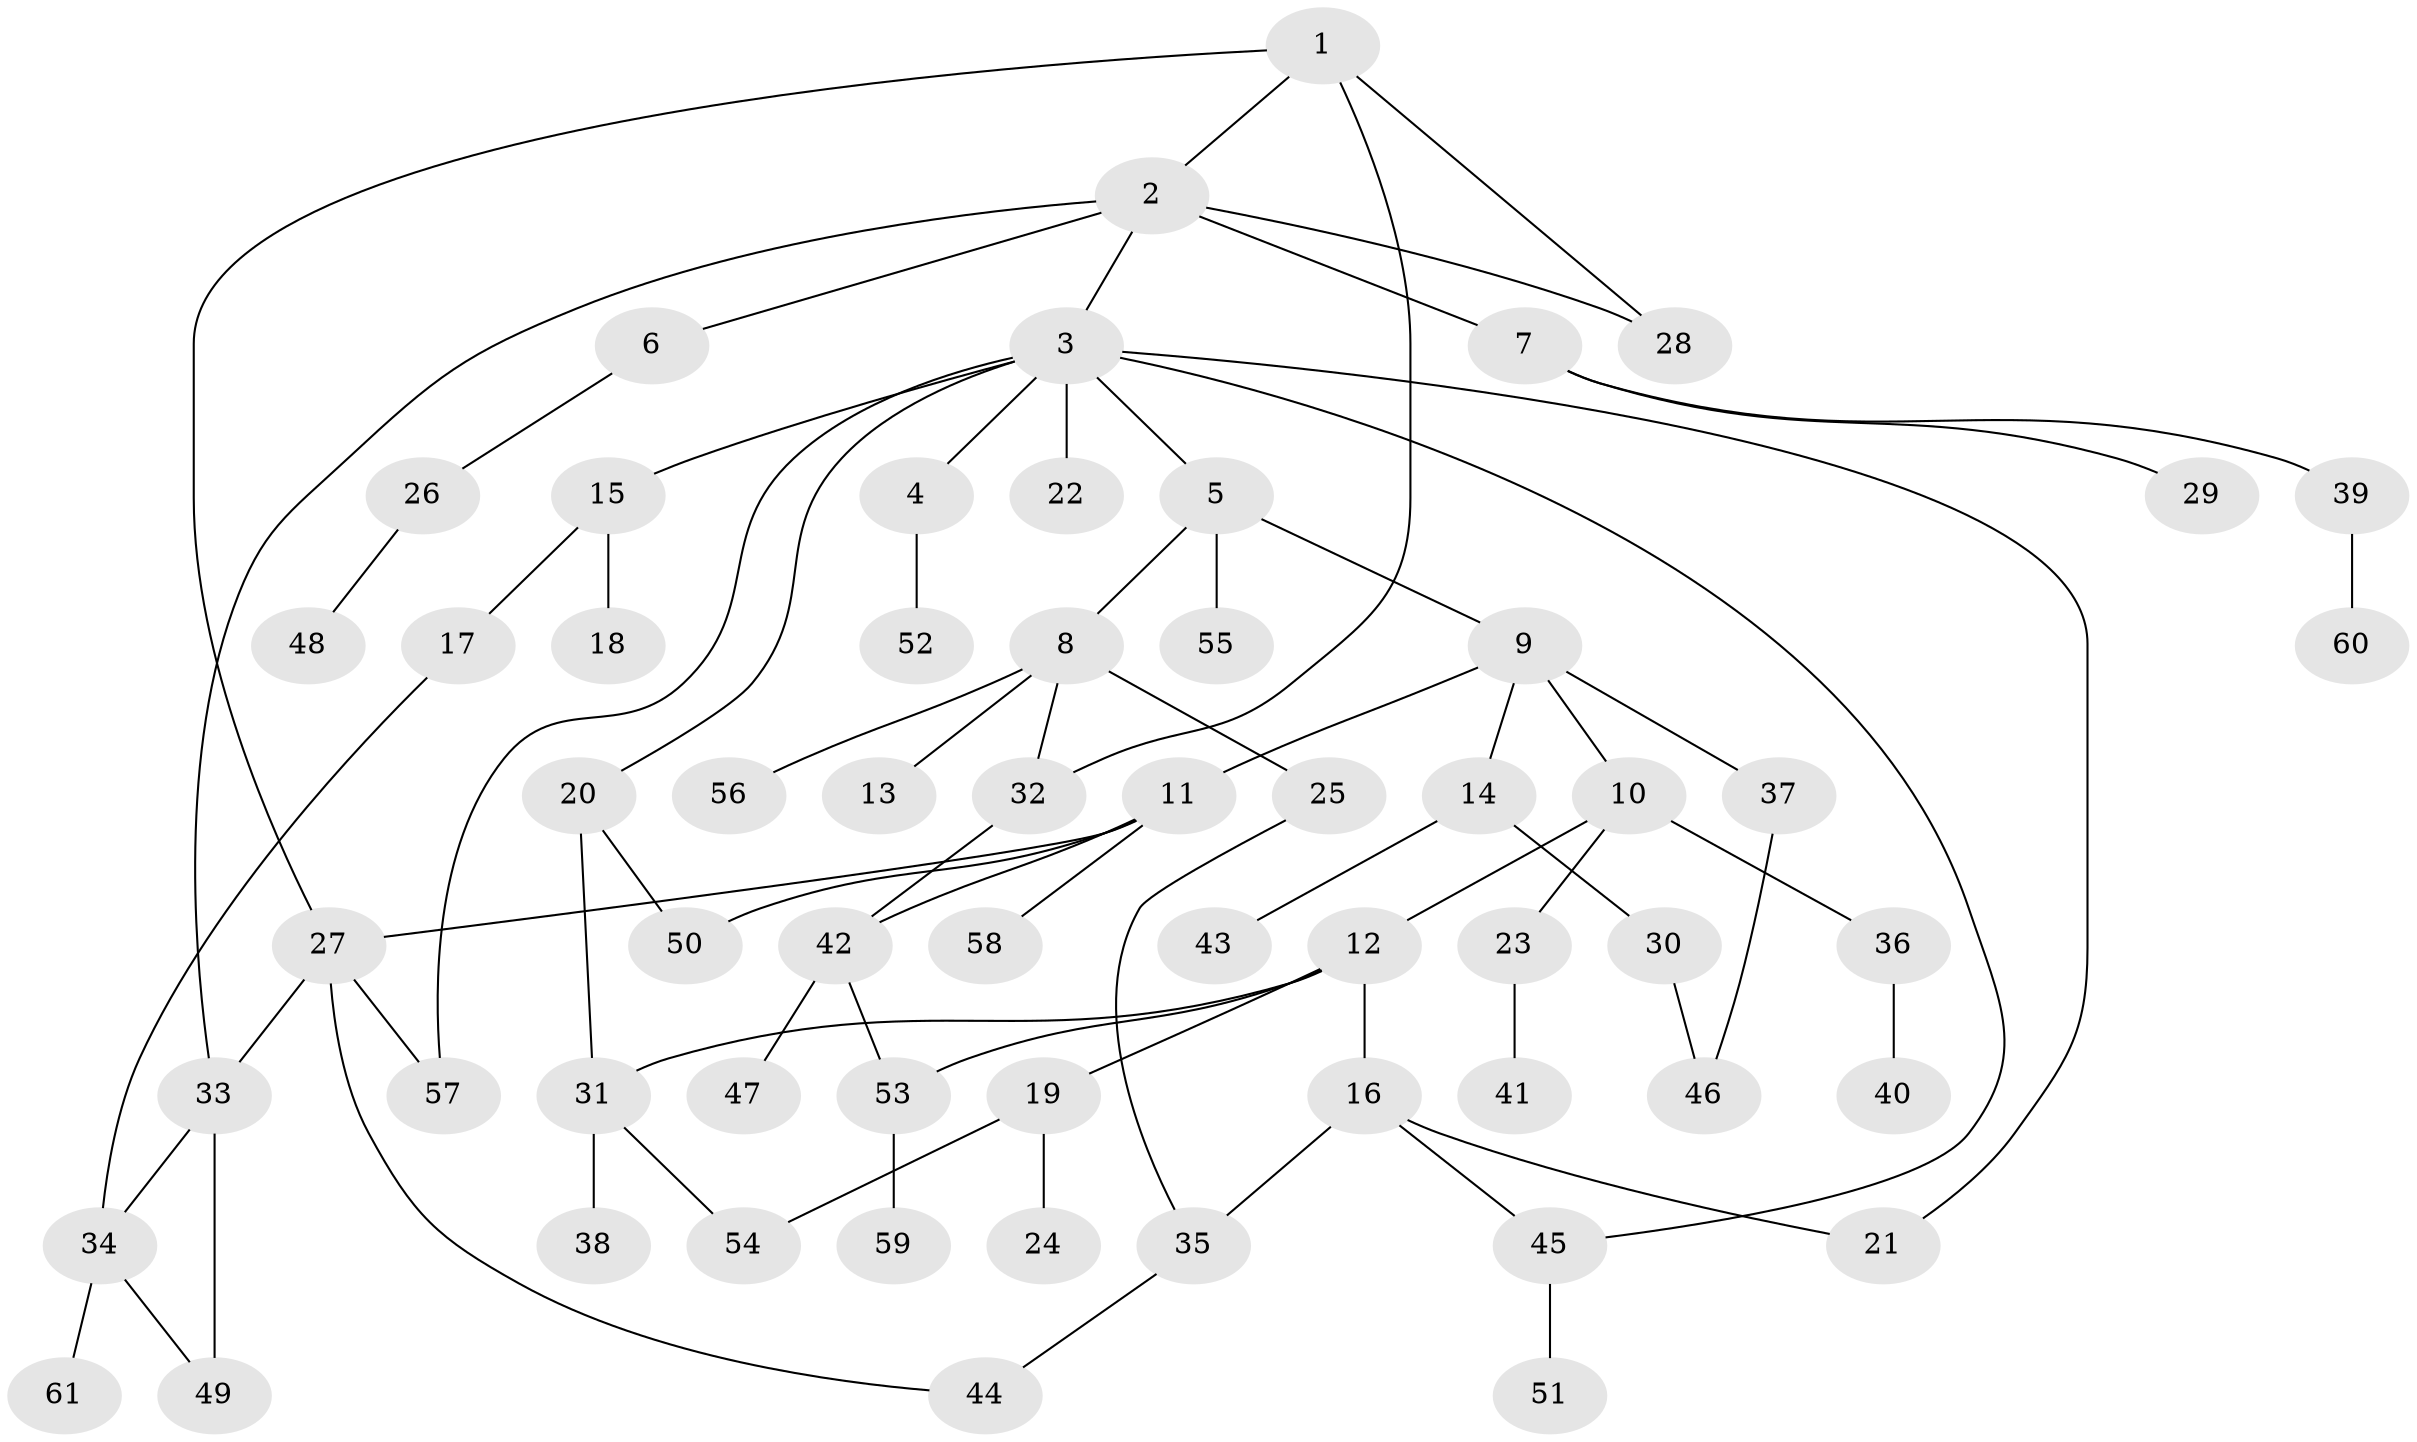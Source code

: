 // coarse degree distribution, {3: 0.2631578947368421, 5: 0.05263157894736842, 8: 0.02631578947368421, 2: 0.13157894736842105, 7: 0.05263157894736842, 6: 0.02631578947368421, 4: 0.07894736842105263, 1: 0.3684210526315789}
// Generated by graph-tools (version 1.1) at 2025/23/03/03/25 07:23:32]
// undirected, 61 vertices, 77 edges
graph export_dot {
graph [start="1"]
  node [color=gray90,style=filled];
  1;
  2;
  3;
  4;
  5;
  6;
  7;
  8;
  9;
  10;
  11;
  12;
  13;
  14;
  15;
  16;
  17;
  18;
  19;
  20;
  21;
  22;
  23;
  24;
  25;
  26;
  27;
  28;
  29;
  30;
  31;
  32;
  33;
  34;
  35;
  36;
  37;
  38;
  39;
  40;
  41;
  42;
  43;
  44;
  45;
  46;
  47;
  48;
  49;
  50;
  51;
  52;
  53;
  54;
  55;
  56;
  57;
  58;
  59;
  60;
  61;
  1 -- 2;
  1 -- 27;
  1 -- 28;
  1 -- 32;
  2 -- 3;
  2 -- 6;
  2 -- 7;
  2 -- 33;
  2 -- 28;
  3 -- 4;
  3 -- 5;
  3 -- 15;
  3 -- 20;
  3 -- 21;
  3 -- 22;
  3 -- 45;
  3 -- 57;
  4 -- 52;
  5 -- 8;
  5 -- 9;
  5 -- 55;
  6 -- 26;
  7 -- 29;
  7 -- 39;
  8 -- 13;
  8 -- 25;
  8 -- 32;
  8 -- 56;
  9 -- 10;
  9 -- 11;
  9 -- 14;
  9 -- 37;
  10 -- 12;
  10 -- 23;
  10 -- 36;
  11 -- 42;
  11 -- 58;
  11 -- 50;
  11 -- 27;
  12 -- 16;
  12 -- 19;
  12 -- 31;
  12 -- 53;
  14 -- 30;
  14 -- 43;
  15 -- 17;
  15 -- 18;
  16 -- 45;
  16 -- 35;
  16 -- 21;
  17 -- 34;
  19 -- 24;
  19 -- 54;
  20 -- 31;
  20 -- 50;
  23 -- 41;
  25 -- 35;
  26 -- 48;
  27 -- 33;
  27 -- 57;
  27 -- 44;
  30 -- 46;
  31 -- 38;
  31 -- 54;
  32 -- 42;
  33 -- 34;
  33 -- 49;
  34 -- 61;
  34 -- 49;
  35 -- 44;
  36 -- 40;
  37 -- 46;
  39 -- 60;
  42 -- 47;
  42 -- 53;
  45 -- 51;
  53 -- 59;
}

